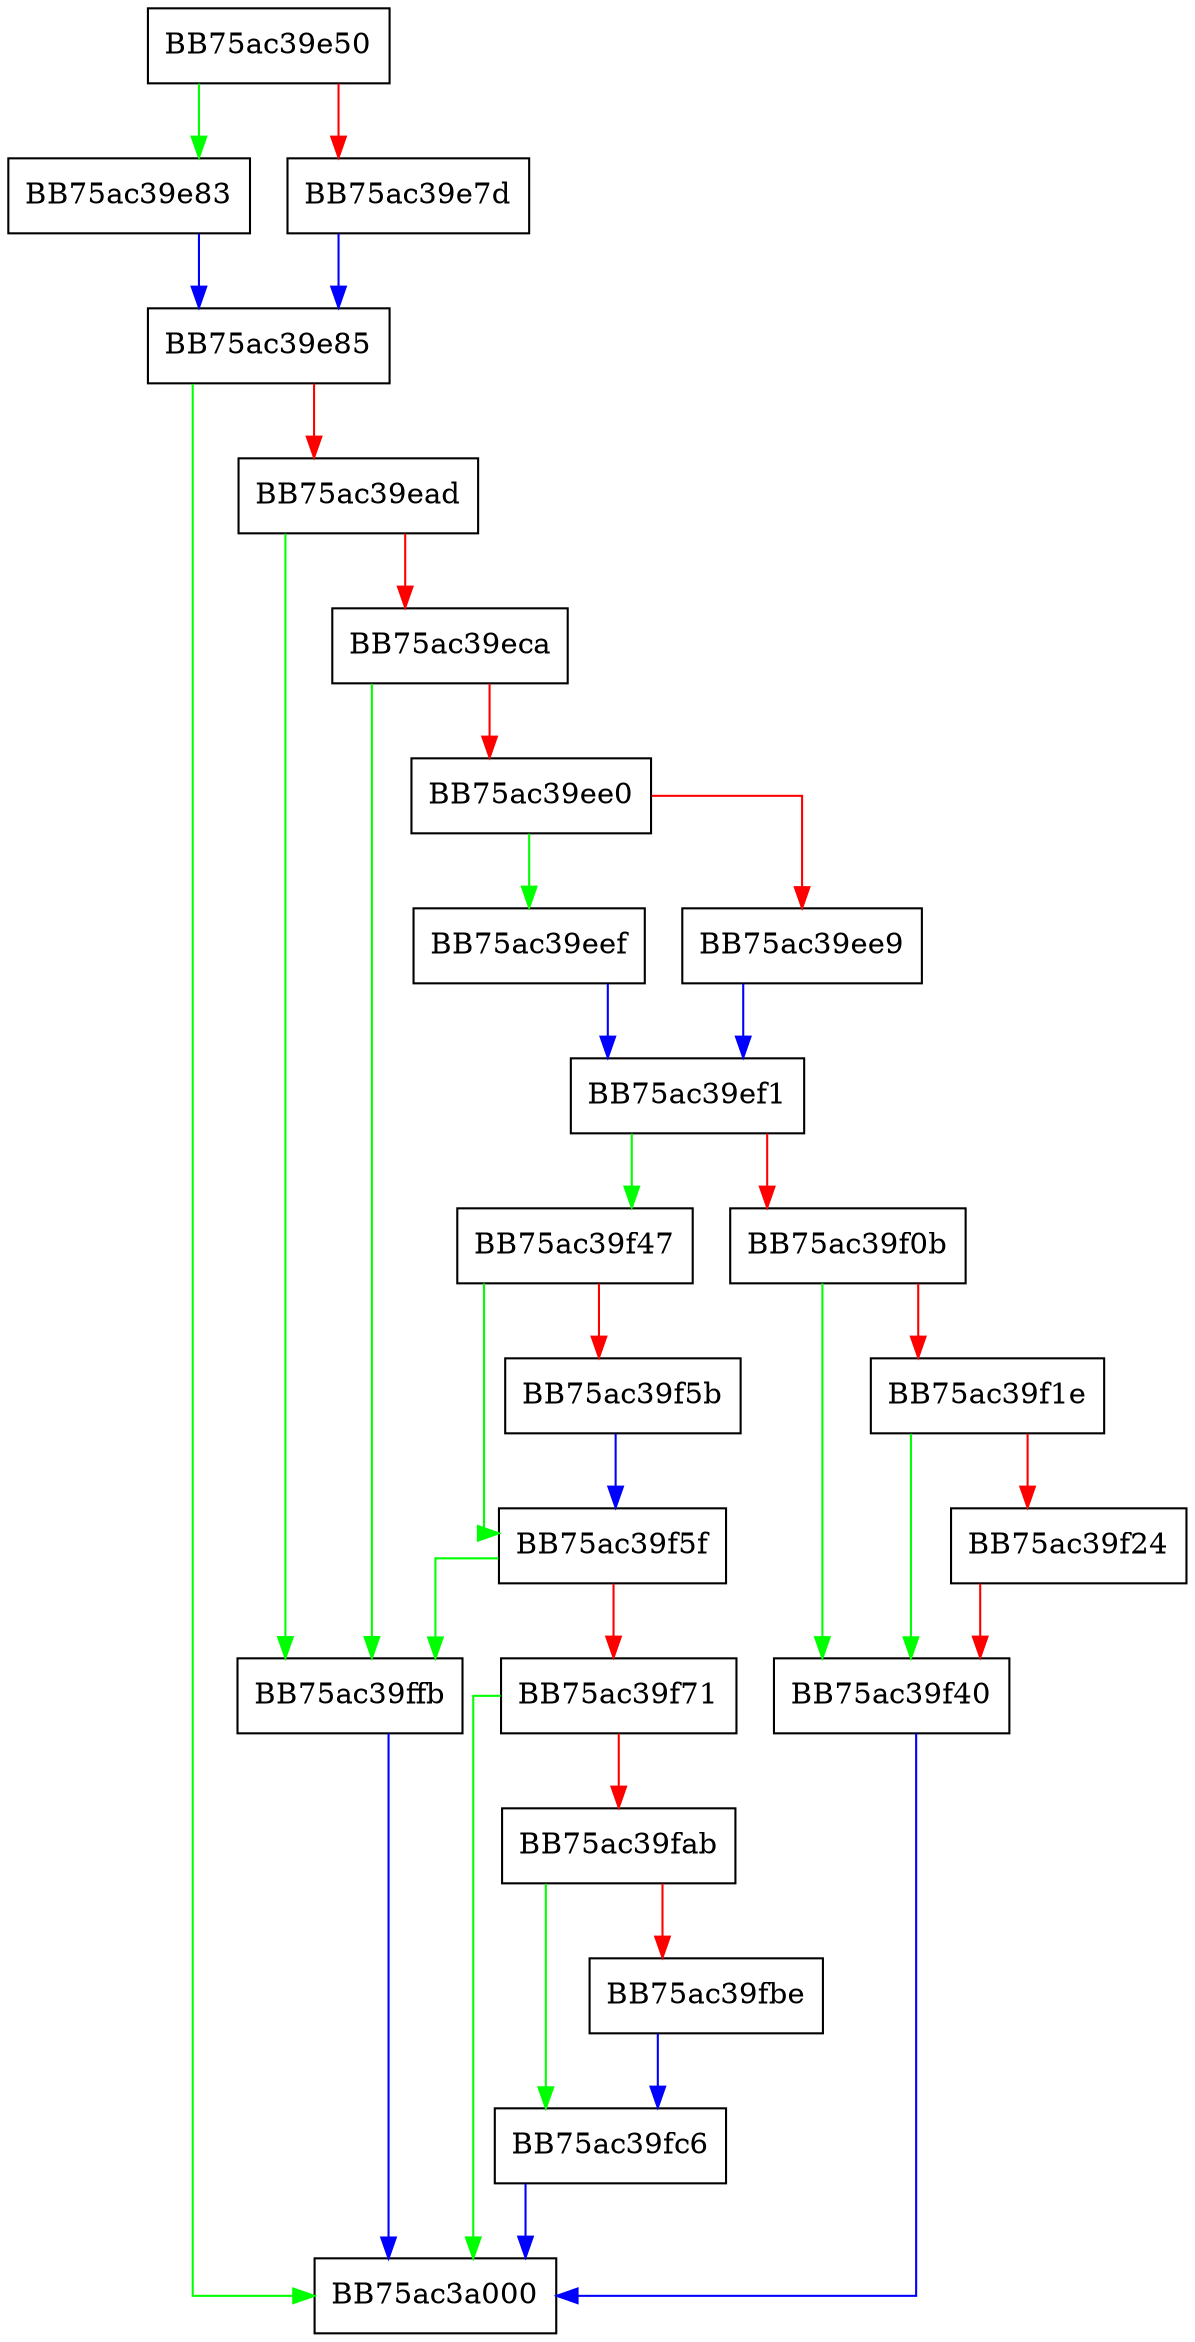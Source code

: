 digraph FindNext {
  node [shape="box"];
  graph [splines=ortho];
  BB75ac39e50 -> BB75ac39e83 [color="green"];
  BB75ac39e50 -> BB75ac39e7d [color="red"];
  BB75ac39e7d -> BB75ac39e85 [color="blue"];
  BB75ac39e83 -> BB75ac39e85 [color="blue"];
  BB75ac39e85 -> BB75ac3a000 [color="green"];
  BB75ac39e85 -> BB75ac39ead [color="red"];
  BB75ac39ead -> BB75ac39ffb [color="green"];
  BB75ac39ead -> BB75ac39eca [color="red"];
  BB75ac39eca -> BB75ac39ffb [color="green"];
  BB75ac39eca -> BB75ac39ee0 [color="red"];
  BB75ac39ee0 -> BB75ac39eef [color="green"];
  BB75ac39ee0 -> BB75ac39ee9 [color="red"];
  BB75ac39ee9 -> BB75ac39ef1 [color="blue"];
  BB75ac39eef -> BB75ac39ef1 [color="blue"];
  BB75ac39ef1 -> BB75ac39f47 [color="green"];
  BB75ac39ef1 -> BB75ac39f0b [color="red"];
  BB75ac39f0b -> BB75ac39f40 [color="green"];
  BB75ac39f0b -> BB75ac39f1e [color="red"];
  BB75ac39f1e -> BB75ac39f40 [color="green"];
  BB75ac39f1e -> BB75ac39f24 [color="red"];
  BB75ac39f24 -> BB75ac39f40 [color="red"];
  BB75ac39f40 -> BB75ac3a000 [color="blue"];
  BB75ac39f47 -> BB75ac39f5f [color="green"];
  BB75ac39f47 -> BB75ac39f5b [color="red"];
  BB75ac39f5b -> BB75ac39f5f [color="blue"];
  BB75ac39f5f -> BB75ac39ffb [color="green"];
  BB75ac39f5f -> BB75ac39f71 [color="red"];
  BB75ac39f71 -> BB75ac3a000 [color="green"];
  BB75ac39f71 -> BB75ac39fab [color="red"];
  BB75ac39fab -> BB75ac39fc6 [color="green"];
  BB75ac39fab -> BB75ac39fbe [color="red"];
  BB75ac39fbe -> BB75ac39fc6 [color="blue"];
  BB75ac39fc6 -> BB75ac3a000 [color="blue"];
  BB75ac39ffb -> BB75ac3a000 [color="blue"];
}